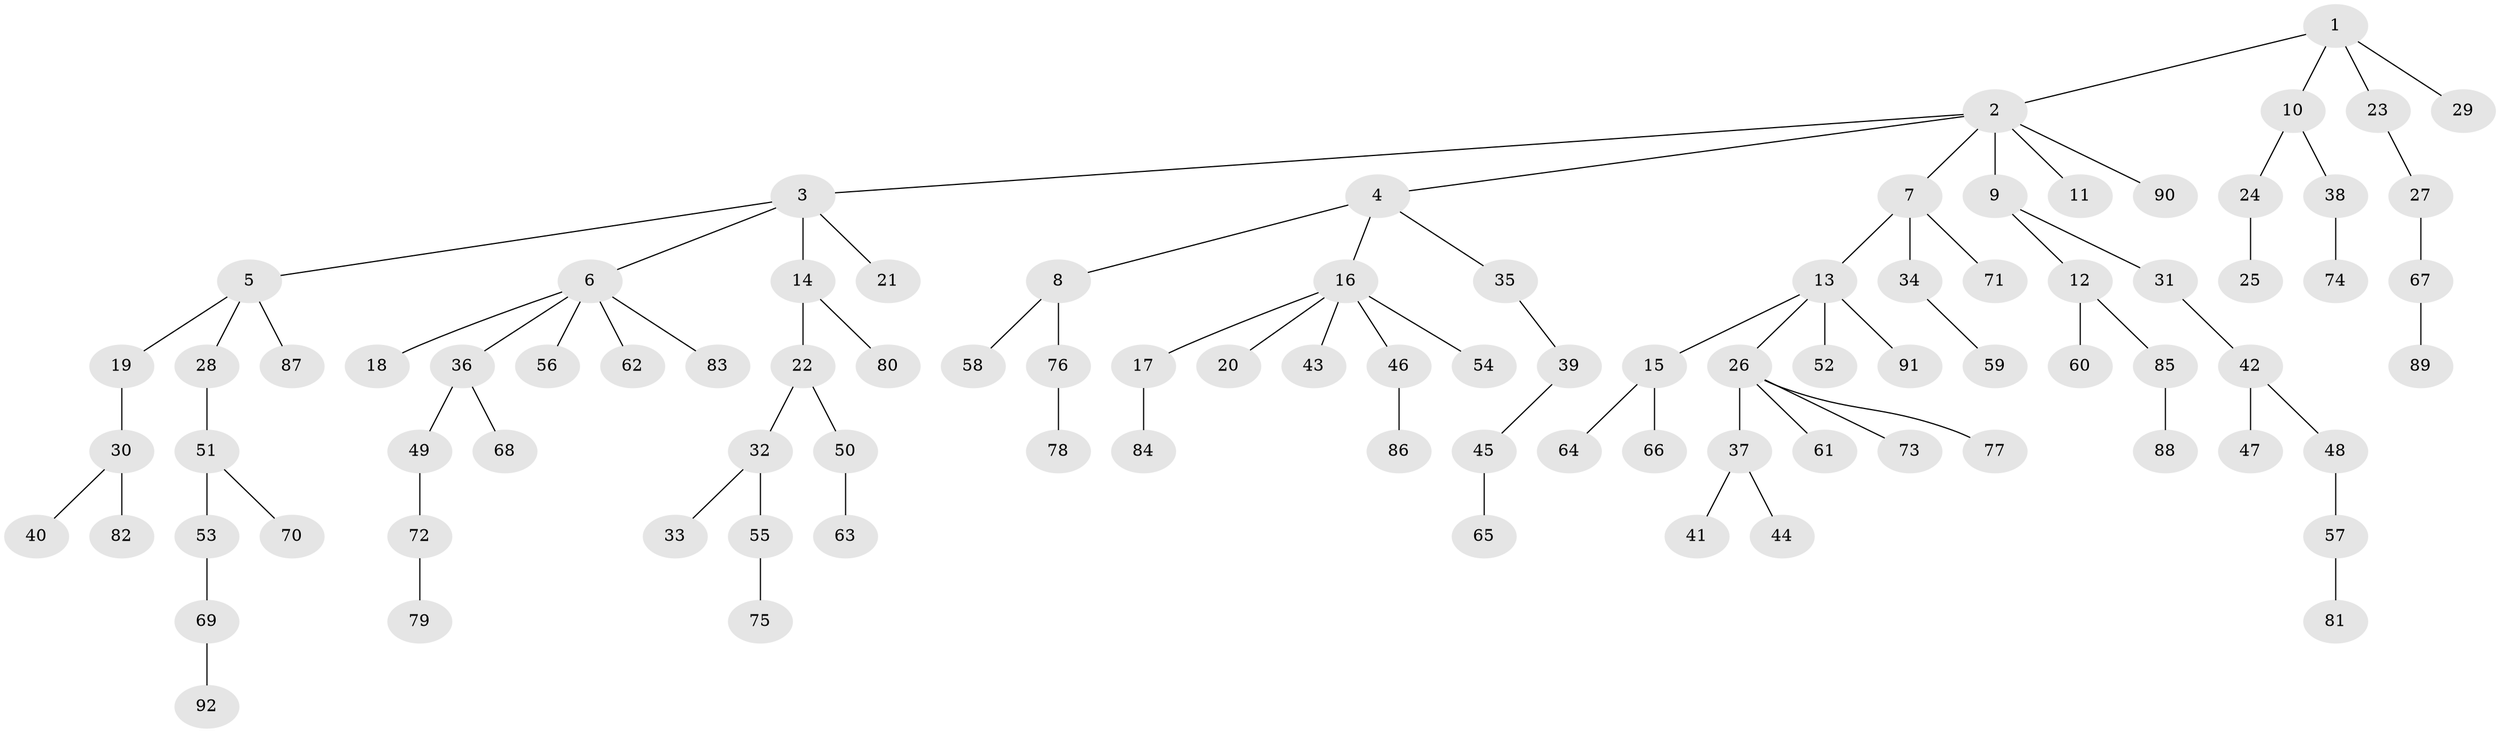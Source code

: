 // Generated by graph-tools (version 1.1) at 2025/11/02/27/25 16:11:28]
// undirected, 92 vertices, 91 edges
graph export_dot {
graph [start="1"]
  node [color=gray90,style=filled];
  1;
  2;
  3;
  4;
  5;
  6;
  7;
  8;
  9;
  10;
  11;
  12;
  13;
  14;
  15;
  16;
  17;
  18;
  19;
  20;
  21;
  22;
  23;
  24;
  25;
  26;
  27;
  28;
  29;
  30;
  31;
  32;
  33;
  34;
  35;
  36;
  37;
  38;
  39;
  40;
  41;
  42;
  43;
  44;
  45;
  46;
  47;
  48;
  49;
  50;
  51;
  52;
  53;
  54;
  55;
  56;
  57;
  58;
  59;
  60;
  61;
  62;
  63;
  64;
  65;
  66;
  67;
  68;
  69;
  70;
  71;
  72;
  73;
  74;
  75;
  76;
  77;
  78;
  79;
  80;
  81;
  82;
  83;
  84;
  85;
  86;
  87;
  88;
  89;
  90;
  91;
  92;
  1 -- 2;
  1 -- 10;
  1 -- 23;
  1 -- 29;
  2 -- 3;
  2 -- 4;
  2 -- 7;
  2 -- 9;
  2 -- 11;
  2 -- 90;
  3 -- 5;
  3 -- 6;
  3 -- 14;
  3 -- 21;
  4 -- 8;
  4 -- 16;
  4 -- 35;
  5 -- 19;
  5 -- 28;
  5 -- 87;
  6 -- 18;
  6 -- 36;
  6 -- 56;
  6 -- 62;
  6 -- 83;
  7 -- 13;
  7 -- 34;
  7 -- 71;
  8 -- 58;
  8 -- 76;
  9 -- 12;
  9 -- 31;
  10 -- 24;
  10 -- 38;
  12 -- 60;
  12 -- 85;
  13 -- 15;
  13 -- 26;
  13 -- 52;
  13 -- 91;
  14 -- 22;
  14 -- 80;
  15 -- 64;
  15 -- 66;
  16 -- 17;
  16 -- 20;
  16 -- 43;
  16 -- 46;
  16 -- 54;
  17 -- 84;
  19 -- 30;
  22 -- 32;
  22 -- 50;
  23 -- 27;
  24 -- 25;
  26 -- 37;
  26 -- 61;
  26 -- 73;
  26 -- 77;
  27 -- 67;
  28 -- 51;
  30 -- 40;
  30 -- 82;
  31 -- 42;
  32 -- 33;
  32 -- 55;
  34 -- 59;
  35 -- 39;
  36 -- 49;
  36 -- 68;
  37 -- 41;
  37 -- 44;
  38 -- 74;
  39 -- 45;
  42 -- 47;
  42 -- 48;
  45 -- 65;
  46 -- 86;
  48 -- 57;
  49 -- 72;
  50 -- 63;
  51 -- 53;
  51 -- 70;
  53 -- 69;
  55 -- 75;
  57 -- 81;
  67 -- 89;
  69 -- 92;
  72 -- 79;
  76 -- 78;
  85 -- 88;
}
